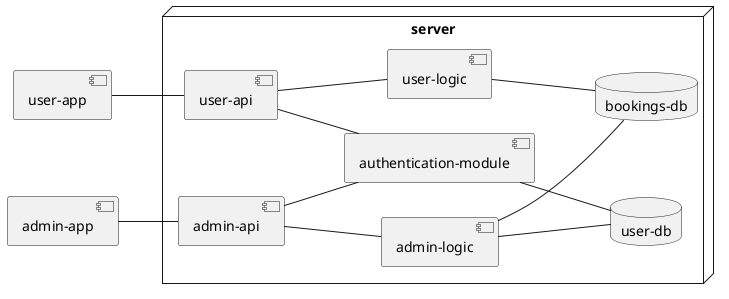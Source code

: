 @startuml
left to right direction
component "user-app" as userapp
component "admin-app" as adminapp
node "server" as srv {
    component "authentication-module" as auth
    component "user-api" as userapi
    component "admin-api" as adminapi
    component "admin-logic" as adminlogic
    component "user-logic" as userlogic
    database "user-db" as userdb
    database "bookings-db" as bookingdb
}

adminapp -- adminapi
userapp -- userapi

auth -- userdb
adminapi -- adminlogic
userapi -- userlogic
userapi -- auth
adminapi -- auth
userlogic -- bookingdb
adminlogic -- userdb
adminlogic -- bookingdb
@enduml
